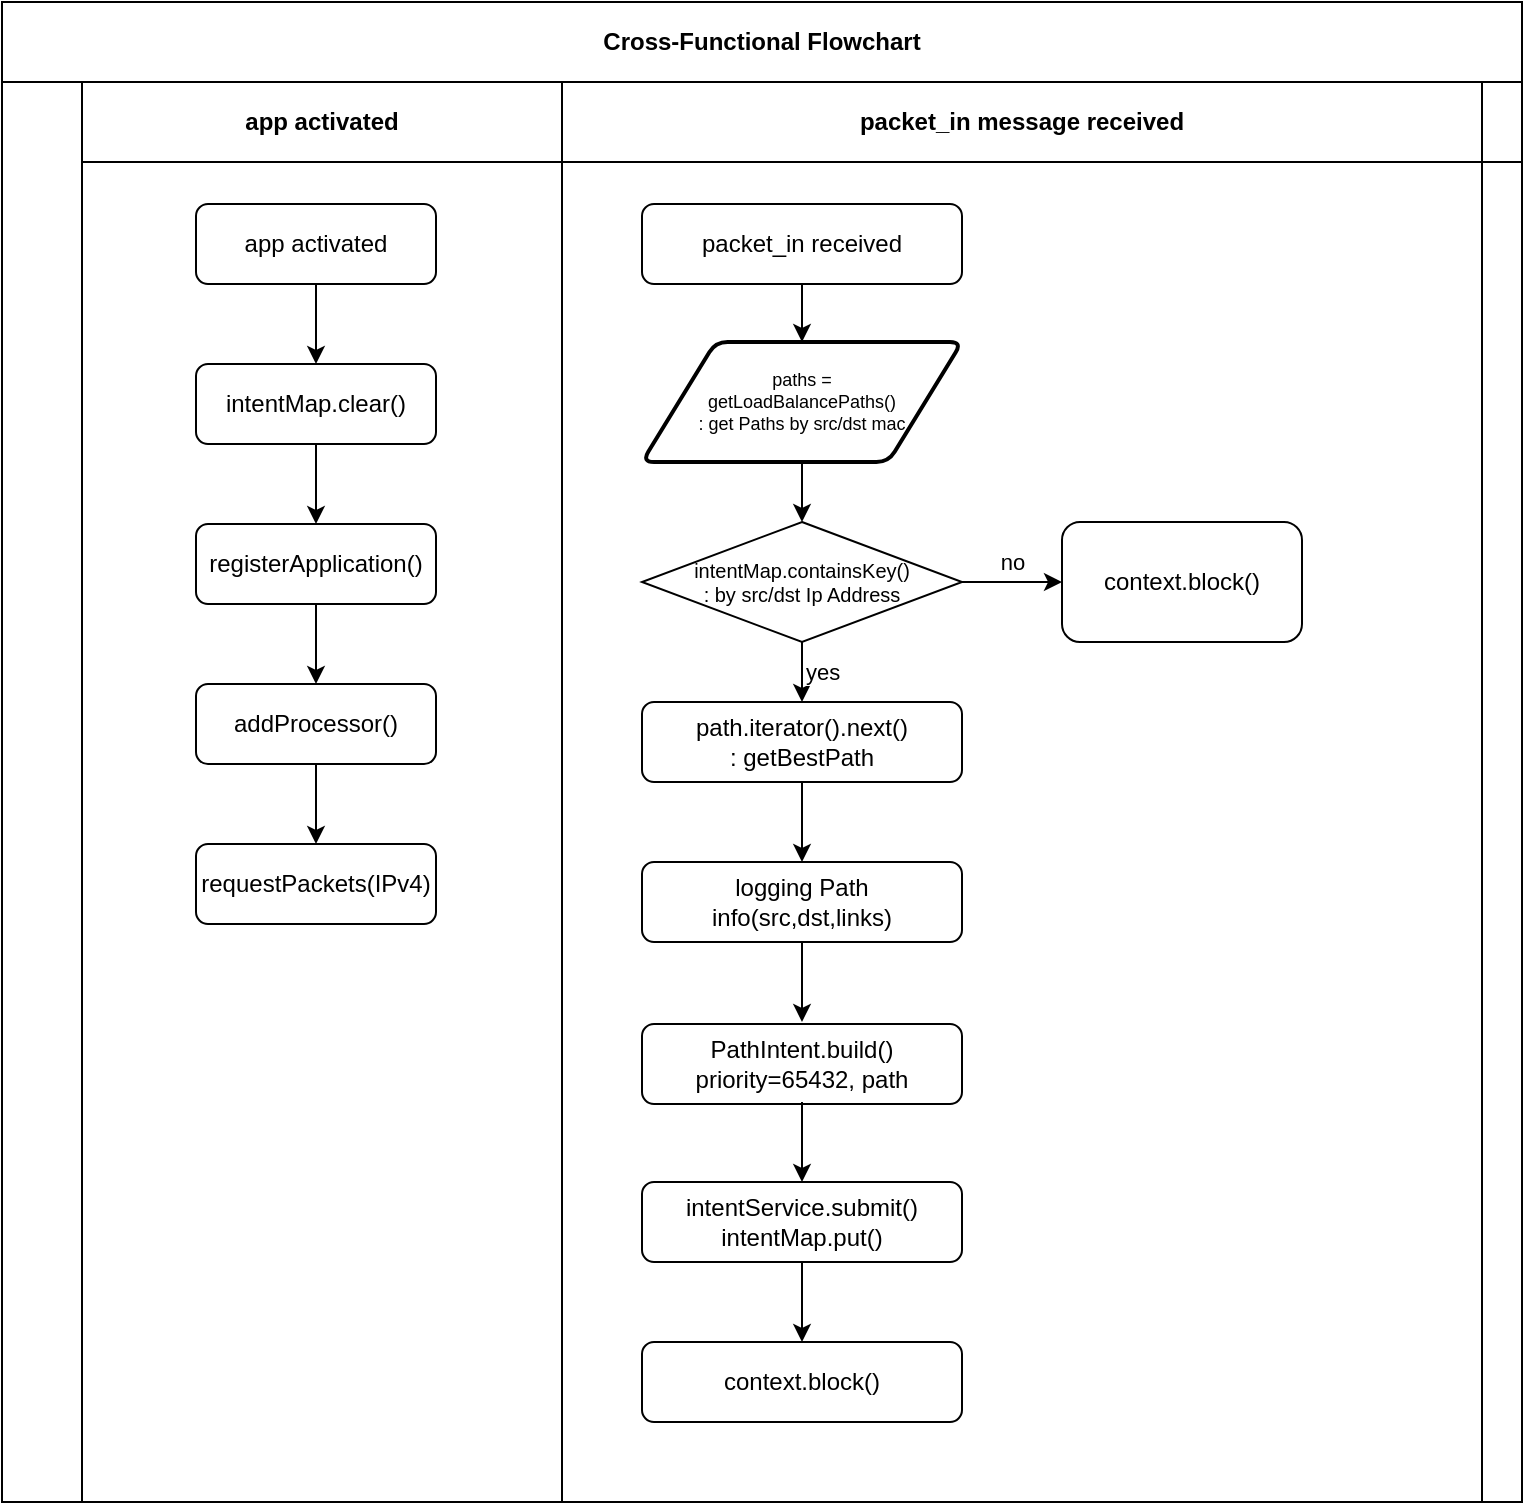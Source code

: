 <mxfile version="13.9.8" type="github">
  <diagram id="C5RBs43oDa-KdzZeNtuy" name="Page-1">
    <mxGraphModel dx="1022" dy="644" grid="1" gridSize="10" guides="1" tooltips="1" connect="1" arrows="1" fold="1" page="1" pageScale="1" pageWidth="827" pageHeight="1169" math="0" shadow="0">
      <root>
        <mxCell id="WIyWlLk6GJQsqaUBKTNV-0" />
        <mxCell id="WIyWlLk6GJQsqaUBKTNV-1" parent="WIyWlLk6GJQsqaUBKTNV-0" />
        <mxCell id="qZ5nZu_tmP8a2BOeMHJ3-21" value="Cross-Functional Flowchart" style="shape=table;childLayout=tableLayout;rowLines=0;columnLines=0;startSize=40;html=1;whiteSpace=wrap;collapsible=0;recursiveResize=0;expand=0;pointerEvents=0;fontStyle=1;align=center;" parent="WIyWlLk6GJQsqaUBKTNV-1" vertex="1">
          <mxGeometry x="30" y="30" width="760" height="750" as="geometry" />
        </mxCell>
        <mxCell id="qZ5nZu_tmP8a2BOeMHJ3-22" value="" style="swimlane;horizontal=0;points=[[0,0.5],[1,0.5]];portConstraint=eastwest;startSize=40;html=1;whiteSpace=wrap;collapsible=0;recursiveResize=0;expand=0;pointerEvents=0;fontStyle=1" parent="qZ5nZu_tmP8a2BOeMHJ3-21" vertex="1">
          <mxGeometry y="40" width="760" height="710" as="geometry" />
        </mxCell>
        <mxCell id="qZ5nZu_tmP8a2BOeMHJ3-23" value="app activated" style="swimlane;connectable=0;startSize=40;html=1;whiteSpace=wrap;collapsible=0;recursiveResize=0;expand=0;pointerEvents=0;" parent="qZ5nZu_tmP8a2BOeMHJ3-22" vertex="1">
          <mxGeometry x="40" width="240" height="710" as="geometry" />
        </mxCell>
        <mxCell id="WIyWlLk6GJQsqaUBKTNV-3" value="app activated" style="rounded=1;whiteSpace=wrap;html=1;fontSize=12;glass=0;strokeWidth=1;shadow=0;" parent="qZ5nZu_tmP8a2BOeMHJ3-23" vertex="1">
          <mxGeometry x="57" y="61" width="120" height="40" as="geometry" />
        </mxCell>
        <mxCell id="qZ5nZu_tmP8a2BOeMHJ3-0" value="intentMap.clear()" style="rounded=1;whiteSpace=wrap;html=1;fontSize=12;glass=0;strokeWidth=1;shadow=0;" parent="qZ5nZu_tmP8a2BOeMHJ3-23" vertex="1">
          <mxGeometry x="57" y="141" width="120" height="40" as="geometry" />
        </mxCell>
        <mxCell id="qZ5nZu_tmP8a2BOeMHJ3-8" value="" style="endArrow=classic;html=1;exitX=0.5;exitY=1;exitDx=0;exitDy=0;" parent="qZ5nZu_tmP8a2BOeMHJ3-23" source="WIyWlLk6GJQsqaUBKTNV-3" target="qZ5nZu_tmP8a2BOeMHJ3-0" edge="1">
          <mxGeometry width="50" height="50" relative="1" as="geometry">
            <mxPoint x="287" y="141" as="sourcePoint" />
            <mxPoint x="337" y="91" as="targetPoint" />
          </mxGeometry>
        </mxCell>
        <mxCell id="qZ5nZu_tmP8a2BOeMHJ3-9" value="registerApplication()" style="rounded=1;whiteSpace=wrap;html=1;fontSize=12;glass=0;strokeWidth=1;shadow=0;" parent="qZ5nZu_tmP8a2BOeMHJ3-23" vertex="1">
          <mxGeometry x="57" y="221" width="120" height="40" as="geometry" />
        </mxCell>
        <mxCell id="qZ5nZu_tmP8a2BOeMHJ3-12" value="" style="endArrow=classic;html=1;exitX=0.5;exitY=1;exitDx=0;exitDy=0;entryX=0.5;entryY=0;entryDx=0;entryDy=0;" parent="qZ5nZu_tmP8a2BOeMHJ3-23" source="qZ5nZu_tmP8a2BOeMHJ3-0" target="qZ5nZu_tmP8a2BOeMHJ3-9" edge="1">
          <mxGeometry width="50" height="50" relative="1" as="geometry">
            <mxPoint x="257" y="231" as="sourcePoint" />
            <mxPoint x="307" y="181" as="targetPoint" />
          </mxGeometry>
        </mxCell>
        <mxCell id="qZ5nZu_tmP8a2BOeMHJ3-15" value="" style="endArrow=classic;html=1;exitX=0.5;exitY=1;exitDx=0;exitDy=0;" parent="qZ5nZu_tmP8a2BOeMHJ3-23" source="qZ5nZu_tmP8a2BOeMHJ3-9" edge="1">
          <mxGeometry width="50" height="50" relative="1" as="geometry">
            <mxPoint x="257" y="321" as="sourcePoint" />
            <mxPoint x="117" y="301" as="targetPoint" />
          </mxGeometry>
        </mxCell>
        <mxCell id="qZ5nZu_tmP8a2BOeMHJ3-16" value="addProcessor()" style="rounded=1;whiteSpace=wrap;html=1;fontSize=12;glass=0;strokeWidth=1;shadow=0;" parent="qZ5nZu_tmP8a2BOeMHJ3-23" vertex="1">
          <mxGeometry x="57" y="301" width="120" height="40" as="geometry" />
        </mxCell>
        <mxCell id="qZ5nZu_tmP8a2BOeMHJ3-17" value="requestPackets(IPv4)" style="rounded=1;whiteSpace=wrap;html=1;fontSize=12;glass=0;strokeWidth=1;shadow=0;" parent="qZ5nZu_tmP8a2BOeMHJ3-23" vertex="1">
          <mxGeometry x="57" y="381" width="120" height="40" as="geometry" />
        </mxCell>
        <mxCell id="qZ5nZu_tmP8a2BOeMHJ3-20" value="" style="endArrow=classic;html=1;exitX=0.5;exitY=1;exitDx=0;exitDy=0;" parent="qZ5nZu_tmP8a2BOeMHJ3-23" source="qZ5nZu_tmP8a2BOeMHJ3-16" target="qZ5nZu_tmP8a2BOeMHJ3-17" edge="1">
          <mxGeometry width="50" height="50" relative="1" as="geometry">
            <mxPoint x="257" y="401" as="sourcePoint" />
            <mxPoint x="307" y="351" as="targetPoint" />
          </mxGeometry>
        </mxCell>
        <mxCell id="qZ5nZu_tmP8a2BOeMHJ3-24" value="packet_in message received" style="swimlane;connectable=0;startSize=40;html=1;whiteSpace=wrap;collapsible=0;recursiveResize=0;expand=0;pointerEvents=0;" parent="qZ5nZu_tmP8a2BOeMHJ3-22" vertex="1">
          <mxGeometry x="280" width="460" height="710" as="geometry" />
        </mxCell>
        <mxCell id="qZ5nZu_tmP8a2BOeMHJ3-34" value="packet_in received" style="rounded=1;whiteSpace=wrap;html=1;fontSize=12;glass=0;strokeWidth=1;shadow=0;" parent="qZ5nZu_tmP8a2BOeMHJ3-24" vertex="1">
          <mxGeometry x="40" y="61" width="160" height="40" as="geometry" />
        </mxCell>
        <mxCell id="qZ5nZu_tmP8a2BOeMHJ3-42" value="&lt;font style=&quot;font-size: 10px;&quot;&gt;&lt;span style=&quot;font-size: 10px;&quot;&gt;intentMap.containsKey()&lt;/span&gt;&lt;br style=&quot;font-size: 10px;&quot;&gt;&lt;span style=&quot;font-size: 10px;&quot;&gt;: by src/dst Ip Address&lt;/span&gt;&lt;/font&gt;" style="rhombus;whiteSpace=wrap;html=1;fontSize=10;" parent="qZ5nZu_tmP8a2BOeMHJ3-24" vertex="1">
          <mxGeometry x="40" y="220" width="160" height="60" as="geometry" />
        </mxCell>
        <mxCell id="qZ5nZu_tmP8a2BOeMHJ3-43" value="context.block()" style="rounded=1;whiteSpace=wrap;html=1;" parent="qZ5nZu_tmP8a2BOeMHJ3-24" vertex="1">
          <mxGeometry x="250" y="220" width="120" height="60" as="geometry" />
        </mxCell>
        <mxCell id="qZ5nZu_tmP8a2BOeMHJ3-38" value="" style="endArrow=classic;html=1;exitX=0.5;exitY=1;exitDx=0;exitDy=0;entryX=0.5;entryY=0;entryDx=0;entryDy=0;" parent="qZ5nZu_tmP8a2BOeMHJ3-24" target="qZ5nZu_tmP8a2BOeMHJ3-42" edge="1">
          <mxGeometry width="50" height="50" relative="1" as="geometry">
            <mxPoint x="120" y="190" as="sourcePoint" />
            <mxPoint x="120" y="220" as="targetPoint" />
          </mxGeometry>
        </mxCell>
        <mxCell id="qZ5nZu_tmP8a2BOeMHJ3-45" value="no" style="endArrow=classic;html=1;exitX=1;exitY=0.5;exitDx=0;exitDy=0;entryX=0;entryY=0.5;entryDx=0;entryDy=0;" parent="qZ5nZu_tmP8a2BOeMHJ3-24" source="qZ5nZu_tmP8a2BOeMHJ3-42" target="qZ5nZu_tmP8a2BOeMHJ3-43" edge="1">
          <mxGeometry y="10" width="50" height="50" relative="1" as="geometry">
            <mxPoint x="70" y="220" as="sourcePoint" />
            <mxPoint x="120" y="170" as="targetPoint" />
            <mxPoint as="offset" />
          </mxGeometry>
        </mxCell>
        <mxCell id="qZ5nZu_tmP8a2BOeMHJ3-47" value="path.iterator().next()&lt;br&gt;: getBestPath" style="rounded=1;whiteSpace=wrap;html=1;fontSize=12;glass=0;strokeWidth=1;shadow=0;" parent="qZ5nZu_tmP8a2BOeMHJ3-24" vertex="1">
          <mxGeometry x="40" y="310" width="160" height="40" as="geometry" />
        </mxCell>
        <mxCell id="qZ5nZu_tmP8a2BOeMHJ3-48" value="&lt;span style=&quot;font-size: 9px&quot;&gt;paths = &lt;br&gt;getLoadBalancePaths()&lt;/span&gt;&lt;br style=&quot;font-size: 9px&quot;&gt;&lt;span style=&quot;font-size: 9px&quot;&gt;: get Paths by src/dst mac&lt;/span&gt;" style="shape=parallelogram;html=1;strokeWidth=2;perimeter=parallelogramPerimeter;whiteSpace=wrap;rounded=1;arcSize=12;size=0.23;fontSize=9;" parent="qZ5nZu_tmP8a2BOeMHJ3-24" vertex="1">
          <mxGeometry x="40" y="130" width="160" height="60" as="geometry" />
        </mxCell>
        <mxCell id="V6kfuixd66puowwuHCxc-22" value="logging Path&lt;br&gt;info(src,dst,links)" style="rounded=1;whiteSpace=wrap;html=1;fontSize=12;glass=0;strokeWidth=1;shadow=0;" vertex="1" parent="qZ5nZu_tmP8a2BOeMHJ3-24">
          <mxGeometry x="40" y="390" width="160" height="40" as="geometry" />
        </mxCell>
        <mxCell id="V6kfuixd66puowwuHCxc-26" value="PathIntent.build()&lt;br&gt;priority=65432, path" style="rounded=1;whiteSpace=wrap;html=1;fontSize=12;glass=0;strokeWidth=1;shadow=0;" vertex="1" parent="qZ5nZu_tmP8a2BOeMHJ3-24">
          <mxGeometry x="40" y="471" width="160" height="40" as="geometry" />
        </mxCell>
        <mxCell id="V6kfuixd66puowwuHCxc-27" value="intentService.submit()&lt;br&gt;intentMap.put()" style="rounded=1;whiteSpace=wrap;html=1;fontSize=12;glass=0;strokeWidth=1;shadow=0;" vertex="1" parent="qZ5nZu_tmP8a2BOeMHJ3-24">
          <mxGeometry x="40" y="550" width="160" height="40" as="geometry" />
        </mxCell>
        <mxCell id="V6kfuixd66puowwuHCxc-29" value="context.block()" style="rounded=1;whiteSpace=wrap;html=1;fontSize=12;glass=0;strokeWidth=1;shadow=0;" vertex="1" parent="qZ5nZu_tmP8a2BOeMHJ3-24">
          <mxGeometry x="40" y="630" width="160" height="40" as="geometry" />
        </mxCell>
        <mxCell id="V6kfuixd66puowwuHCxc-30" value="" style="endArrow=classic;html=1;labelPosition=right;verticalLabelPosition=middle;align=left;verticalAlign=middle;entryX=0.5;entryY=0;entryDx=0;entryDy=0;exitX=0.5;exitY=1;exitDx=0;exitDy=0;" edge="1" parent="qZ5nZu_tmP8a2BOeMHJ3-24" source="V6kfuixd66puowwuHCxc-27" target="V6kfuixd66puowwuHCxc-29">
          <mxGeometry width="50" height="50" relative="1" as="geometry">
            <mxPoint x="130" y="520" as="sourcePoint" />
            <mxPoint x="130" y="560" as="targetPoint" />
          </mxGeometry>
        </mxCell>
        <mxCell id="qZ5nZu_tmP8a2BOeMHJ3-25" value="" style="swimlane;connectable=0;startSize=40;html=1;whiteSpace=wrap;collapsible=0;recursiveResize=0;expand=0;pointerEvents=0;" parent="qZ5nZu_tmP8a2BOeMHJ3-22" vertex="1">
          <mxGeometry x="740" width="20" height="710" as="geometry" />
        </mxCell>
        <mxCell id="qZ5nZu_tmP8a2BOeMHJ3-35" value="" style="endArrow=classic;html=1;exitX=0.5;exitY=1;exitDx=0;exitDy=0;" parent="WIyWlLk6GJQsqaUBKTNV-1" source="qZ5nZu_tmP8a2BOeMHJ3-34" edge="1">
          <mxGeometry width="50" height="50" relative="1" as="geometry">
            <mxPoint x="370" y="390" as="sourcePoint" />
            <mxPoint x="430" y="200" as="targetPoint" />
          </mxGeometry>
        </mxCell>
        <mxCell id="qZ5nZu_tmP8a2BOeMHJ3-46" value="yes" style="endArrow=classic;html=1;exitX=0.5;exitY=1;exitDx=0;exitDy=0;labelPosition=right;verticalLabelPosition=middle;align=left;verticalAlign=middle;" parent="WIyWlLk6GJQsqaUBKTNV-1" source="qZ5nZu_tmP8a2BOeMHJ3-42" edge="1">
          <mxGeometry width="50" height="50" relative="1" as="geometry">
            <mxPoint x="380" y="360" as="sourcePoint" />
            <mxPoint x="430" y="380" as="targetPoint" />
          </mxGeometry>
        </mxCell>
        <mxCell id="V6kfuixd66puowwuHCxc-0" value="" style="endArrow=classic;html=1;exitX=0.5;exitY=1;exitDx=0;exitDy=0;labelPosition=right;verticalLabelPosition=middle;align=left;verticalAlign=middle;" edge="1" parent="WIyWlLk6GJQsqaUBKTNV-1" source="qZ5nZu_tmP8a2BOeMHJ3-47">
          <mxGeometry width="50" height="50" relative="1" as="geometry">
            <mxPoint x="440" y="360" as="sourcePoint" />
            <mxPoint x="430" y="460" as="targetPoint" />
          </mxGeometry>
        </mxCell>
        <mxCell id="V6kfuixd66puowwuHCxc-25" value="" style="endArrow=classic;html=1;labelPosition=right;verticalLabelPosition=middle;align=left;verticalAlign=middle;exitX=0.5;exitY=1;exitDx=0;exitDy=0;" edge="1" parent="WIyWlLk6GJQsqaUBKTNV-1" source="V6kfuixd66puowwuHCxc-22">
          <mxGeometry width="50" height="50" relative="1" as="geometry">
            <mxPoint x="430" y="510" as="sourcePoint" />
            <mxPoint x="430" y="540" as="targetPoint" />
          </mxGeometry>
        </mxCell>
        <mxCell id="V6kfuixd66puowwuHCxc-28" value="" style="endArrow=classic;html=1;labelPosition=right;verticalLabelPosition=middle;align=left;verticalAlign=middle;entryX=0.5;entryY=0;entryDx=0;entryDy=0;" edge="1" parent="WIyWlLk6GJQsqaUBKTNV-1" target="V6kfuixd66puowwuHCxc-27">
          <mxGeometry width="50" height="50" relative="1" as="geometry">
            <mxPoint x="430" y="580" as="sourcePoint" />
            <mxPoint x="440" y="550" as="targetPoint" />
          </mxGeometry>
        </mxCell>
      </root>
    </mxGraphModel>
  </diagram>
</mxfile>
